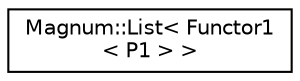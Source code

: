 digraph "圖形化之類別階層"
{
  edge [fontname="Helvetica",fontsize="10",labelfontname="Helvetica",labelfontsize="10"];
  node [fontname="Helvetica",fontsize="10",shape=record];
  rankdir="LR";
  Node1 [label="Magnum::List\< Functor1\l\< P1 \> \>",height=0.2,width=0.4,color="black", fillcolor="white", style="filled",URL="$class_magnum_1_1_list.html"];
}
